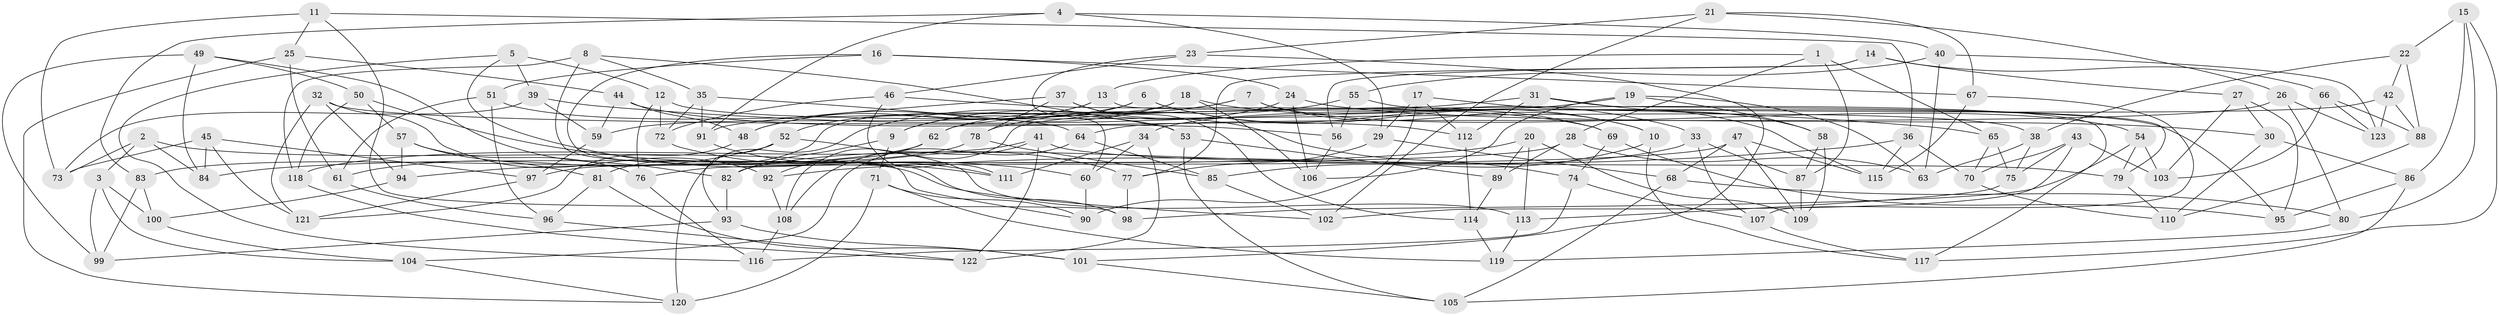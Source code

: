 // Generated by graph-tools (version 1.1) at 2025/26/03/09/25 03:26:51]
// undirected, 123 vertices, 246 edges
graph export_dot {
graph [start="1"]
  node [color=gray90,style=filled];
  1;
  2;
  3;
  4;
  5;
  6;
  7;
  8;
  9;
  10;
  11;
  12;
  13;
  14;
  15;
  16;
  17;
  18;
  19;
  20;
  21;
  22;
  23;
  24;
  25;
  26;
  27;
  28;
  29;
  30;
  31;
  32;
  33;
  34;
  35;
  36;
  37;
  38;
  39;
  40;
  41;
  42;
  43;
  44;
  45;
  46;
  47;
  48;
  49;
  50;
  51;
  52;
  53;
  54;
  55;
  56;
  57;
  58;
  59;
  60;
  61;
  62;
  63;
  64;
  65;
  66;
  67;
  68;
  69;
  70;
  71;
  72;
  73;
  74;
  75;
  76;
  77;
  78;
  79;
  80;
  81;
  82;
  83;
  84;
  85;
  86;
  87;
  88;
  89;
  90;
  91;
  92;
  93;
  94;
  95;
  96;
  97;
  98;
  99;
  100;
  101;
  102;
  103;
  104;
  105;
  106;
  107;
  108;
  109;
  110;
  111;
  112;
  113;
  114;
  115;
  116;
  117;
  118;
  119;
  120;
  121;
  122;
  123;
  1 -- 28;
  1 -- 13;
  1 -- 65;
  1 -- 87;
  2 -- 73;
  2 -- 102;
  2 -- 3;
  2 -- 84;
  3 -- 104;
  3 -- 100;
  3 -- 99;
  4 -- 29;
  4 -- 83;
  4 -- 91;
  4 -- 40;
  5 -- 116;
  5 -- 12;
  5 -- 60;
  5 -- 39;
  6 -- 59;
  6 -- 10;
  6 -- 9;
  6 -- 69;
  7 -- 10;
  7 -- 54;
  7 -- 9;
  7 -- 120;
  8 -- 35;
  8 -- 118;
  8 -- 53;
  8 -- 90;
  9 -- 71;
  9 -- 82;
  10 -- 117;
  10 -- 85;
  11 -- 25;
  11 -- 73;
  11 -- 98;
  11 -- 36;
  12 -- 38;
  12 -- 76;
  12 -- 72;
  13 -- 48;
  13 -- 52;
  13 -- 117;
  14 -- 56;
  14 -- 66;
  14 -- 77;
  14 -- 27;
  15 -- 86;
  15 -- 22;
  15 -- 80;
  15 -- 117;
  16 -- 51;
  16 -- 98;
  16 -- 67;
  16 -- 24;
  17 -- 115;
  17 -- 112;
  17 -- 90;
  17 -- 29;
  18 -- 33;
  18 -- 106;
  18 -- 81;
  18 -- 48;
  19 -- 106;
  19 -- 58;
  19 -- 34;
  19 -- 63;
  20 -- 89;
  20 -- 113;
  20 -- 109;
  20 -- 84;
  21 -- 67;
  21 -- 23;
  21 -- 26;
  21 -- 102;
  22 -- 88;
  22 -- 42;
  22 -- 38;
  23 -- 60;
  23 -- 46;
  23 -- 101;
  24 -- 30;
  24 -- 62;
  24 -- 106;
  25 -- 44;
  25 -- 120;
  25 -- 61;
  26 -- 80;
  26 -- 64;
  26 -- 123;
  27 -- 30;
  27 -- 103;
  27 -- 95;
  28 -- 89;
  28 -- 97;
  28 -- 63;
  29 -- 77;
  29 -- 68;
  30 -- 110;
  30 -- 86;
  31 -- 112;
  31 -- 79;
  31 -- 108;
  31 -- 58;
  32 -- 56;
  32 -- 92;
  32 -- 121;
  32 -- 94;
  33 -- 87;
  33 -- 107;
  33 -- 82;
  34 -- 122;
  34 -- 111;
  34 -- 60;
  35 -- 64;
  35 -- 72;
  35 -- 91;
  36 -- 70;
  36 -- 115;
  36 -- 92;
  37 -- 78;
  37 -- 114;
  37 -- 74;
  37 -- 91;
  38 -- 75;
  38 -- 63;
  39 -- 73;
  39 -- 59;
  39 -- 65;
  40 -- 63;
  40 -- 55;
  40 -- 123;
  41 -- 79;
  41 -- 108;
  41 -- 122;
  41 -- 118;
  42 -- 88;
  42 -- 123;
  42 -- 62;
  43 -- 70;
  43 -- 75;
  43 -- 102;
  43 -- 103;
  44 -- 59;
  44 -- 112;
  44 -- 48;
  45 -- 84;
  45 -- 73;
  45 -- 97;
  45 -- 121;
  46 -- 111;
  46 -- 69;
  46 -- 72;
  47 -- 68;
  47 -- 115;
  47 -- 76;
  47 -- 109;
  48 -- 121;
  49 -- 50;
  49 -- 99;
  49 -- 82;
  49 -- 84;
  50 -- 118;
  50 -- 57;
  50 -- 111;
  51 -- 96;
  51 -- 61;
  51 -- 53;
  52 -- 113;
  52 -- 93;
  52 -- 61;
  53 -- 105;
  53 -- 89;
  54 -- 98;
  54 -- 79;
  54 -- 103;
  55 -- 95;
  55 -- 78;
  55 -- 56;
  56 -- 106;
  57 -- 94;
  57 -- 76;
  57 -- 81;
  58 -- 109;
  58 -- 87;
  59 -- 97;
  60 -- 90;
  61 -- 96;
  62 -- 92;
  62 -- 83;
  64 -- 104;
  64 -- 85;
  65 -- 70;
  65 -- 75;
  66 -- 103;
  66 -- 123;
  66 -- 88;
  67 -- 107;
  67 -- 115;
  68 -- 105;
  68 -- 80;
  69 -- 95;
  69 -- 74;
  70 -- 110;
  71 -- 90;
  71 -- 120;
  71 -- 119;
  72 -- 77;
  74 -- 107;
  74 -- 116;
  75 -- 113;
  76 -- 116;
  77 -- 98;
  78 -- 85;
  78 -- 94;
  79 -- 110;
  80 -- 119;
  81 -- 96;
  81 -- 101;
  82 -- 93;
  83 -- 99;
  83 -- 100;
  85 -- 102;
  86 -- 105;
  86 -- 95;
  87 -- 109;
  88 -- 110;
  89 -- 114;
  91 -- 111;
  92 -- 108;
  93 -- 99;
  93 -- 101;
  94 -- 100;
  96 -- 122;
  97 -- 121;
  100 -- 104;
  101 -- 105;
  104 -- 120;
  107 -- 117;
  108 -- 116;
  112 -- 114;
  113 -- 119;
  114 -- 119;
  118 -- 122;
}
